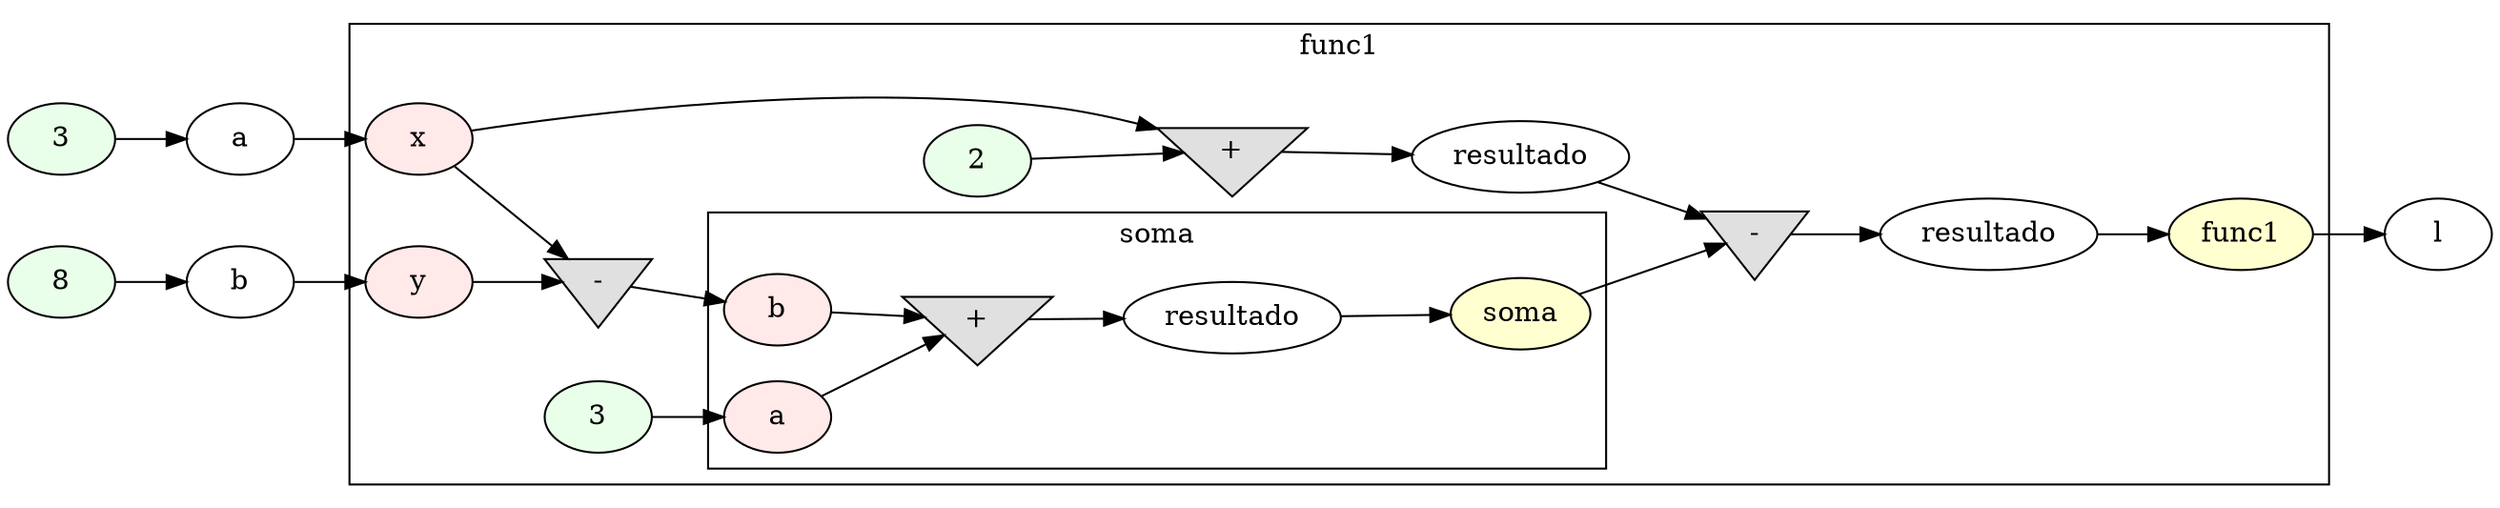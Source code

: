 digraph G
{
rankdir=LR;
	node_21 [ label = "3", style=filled, fillcolor="#E9FFE9" ]
	node_22 [ label = "a" ]
	node_23 [ label = "8", style=filled, fillcolor="#E9FFE9" ]
	node_24 [ label = "b" ]
	node_40 [ label = "l" ]
subgraph cluster_1 {
label = "func1";
	node_25 [ label = "x", style=filled, fillcolor="#FFE9E9" ]
	node_26 [ label = "y", style=filled, fillcolor="#FFE9E9" ]
	node_27 [ label = "2", style=filled, fillcolor="#E9FFE9" ]
	node_28 [ label = "+", shape=invtriangle, style=filled, fillcolor="#E0E0E0" ]
	node_29 [ label = "resultado" ]
	node_30 [ label = "3", style=filled, fillcolor="#E9FFE9" ]
	node_31 [ label = "-", shape=invtriangle, style=filled, fillcolor="#E0E0E0" ]
	node_32 [ label = "-", shape=invtriangle, style=filled, fillcolor="#E0E0E0" ]
	node_33 [ label = "resultado" ]
	node_34 [ label = "func1", style=filled, fillcolor="#FFFFD0" ]
subgraph cluster_2 {
label = "soma";
	node_35 [ label = "a", style=filled, fillcolor="#FFE9E9" ]
	node_36 [ label = "b", style=filled, fillcolor="#FFE9E9" ]
	node_37 [ label = "+", shape=invtriangle, style=filled, fillcolor="#E0E0E0" ]
	node_38 [ label = "resultado" ]
	node_39 [ label = "soma", style=filled, fillcolor="#FFFFD0" ]
}
}
	node_21 -> node_22
	node_22 -> node_25
	node_23 -> node_24
	node_24 -> node_26
	node_25 -> node_28
	node_25 -> node_31
	node_26 -> node_31
	node_27 -> node_28
	node_28 -> node_29
	node_29 -> node_32
	node_30 -> node_35
	node_31 -> node_36
	node_32 -> node_33
	node_33 -> node_34
	node_34 -> node_40
	node_35 -> node_37
	node_36 -> node_37
	node_37 -> node_38
	node_38 -> node_39
	node_39 -> node_32
}
